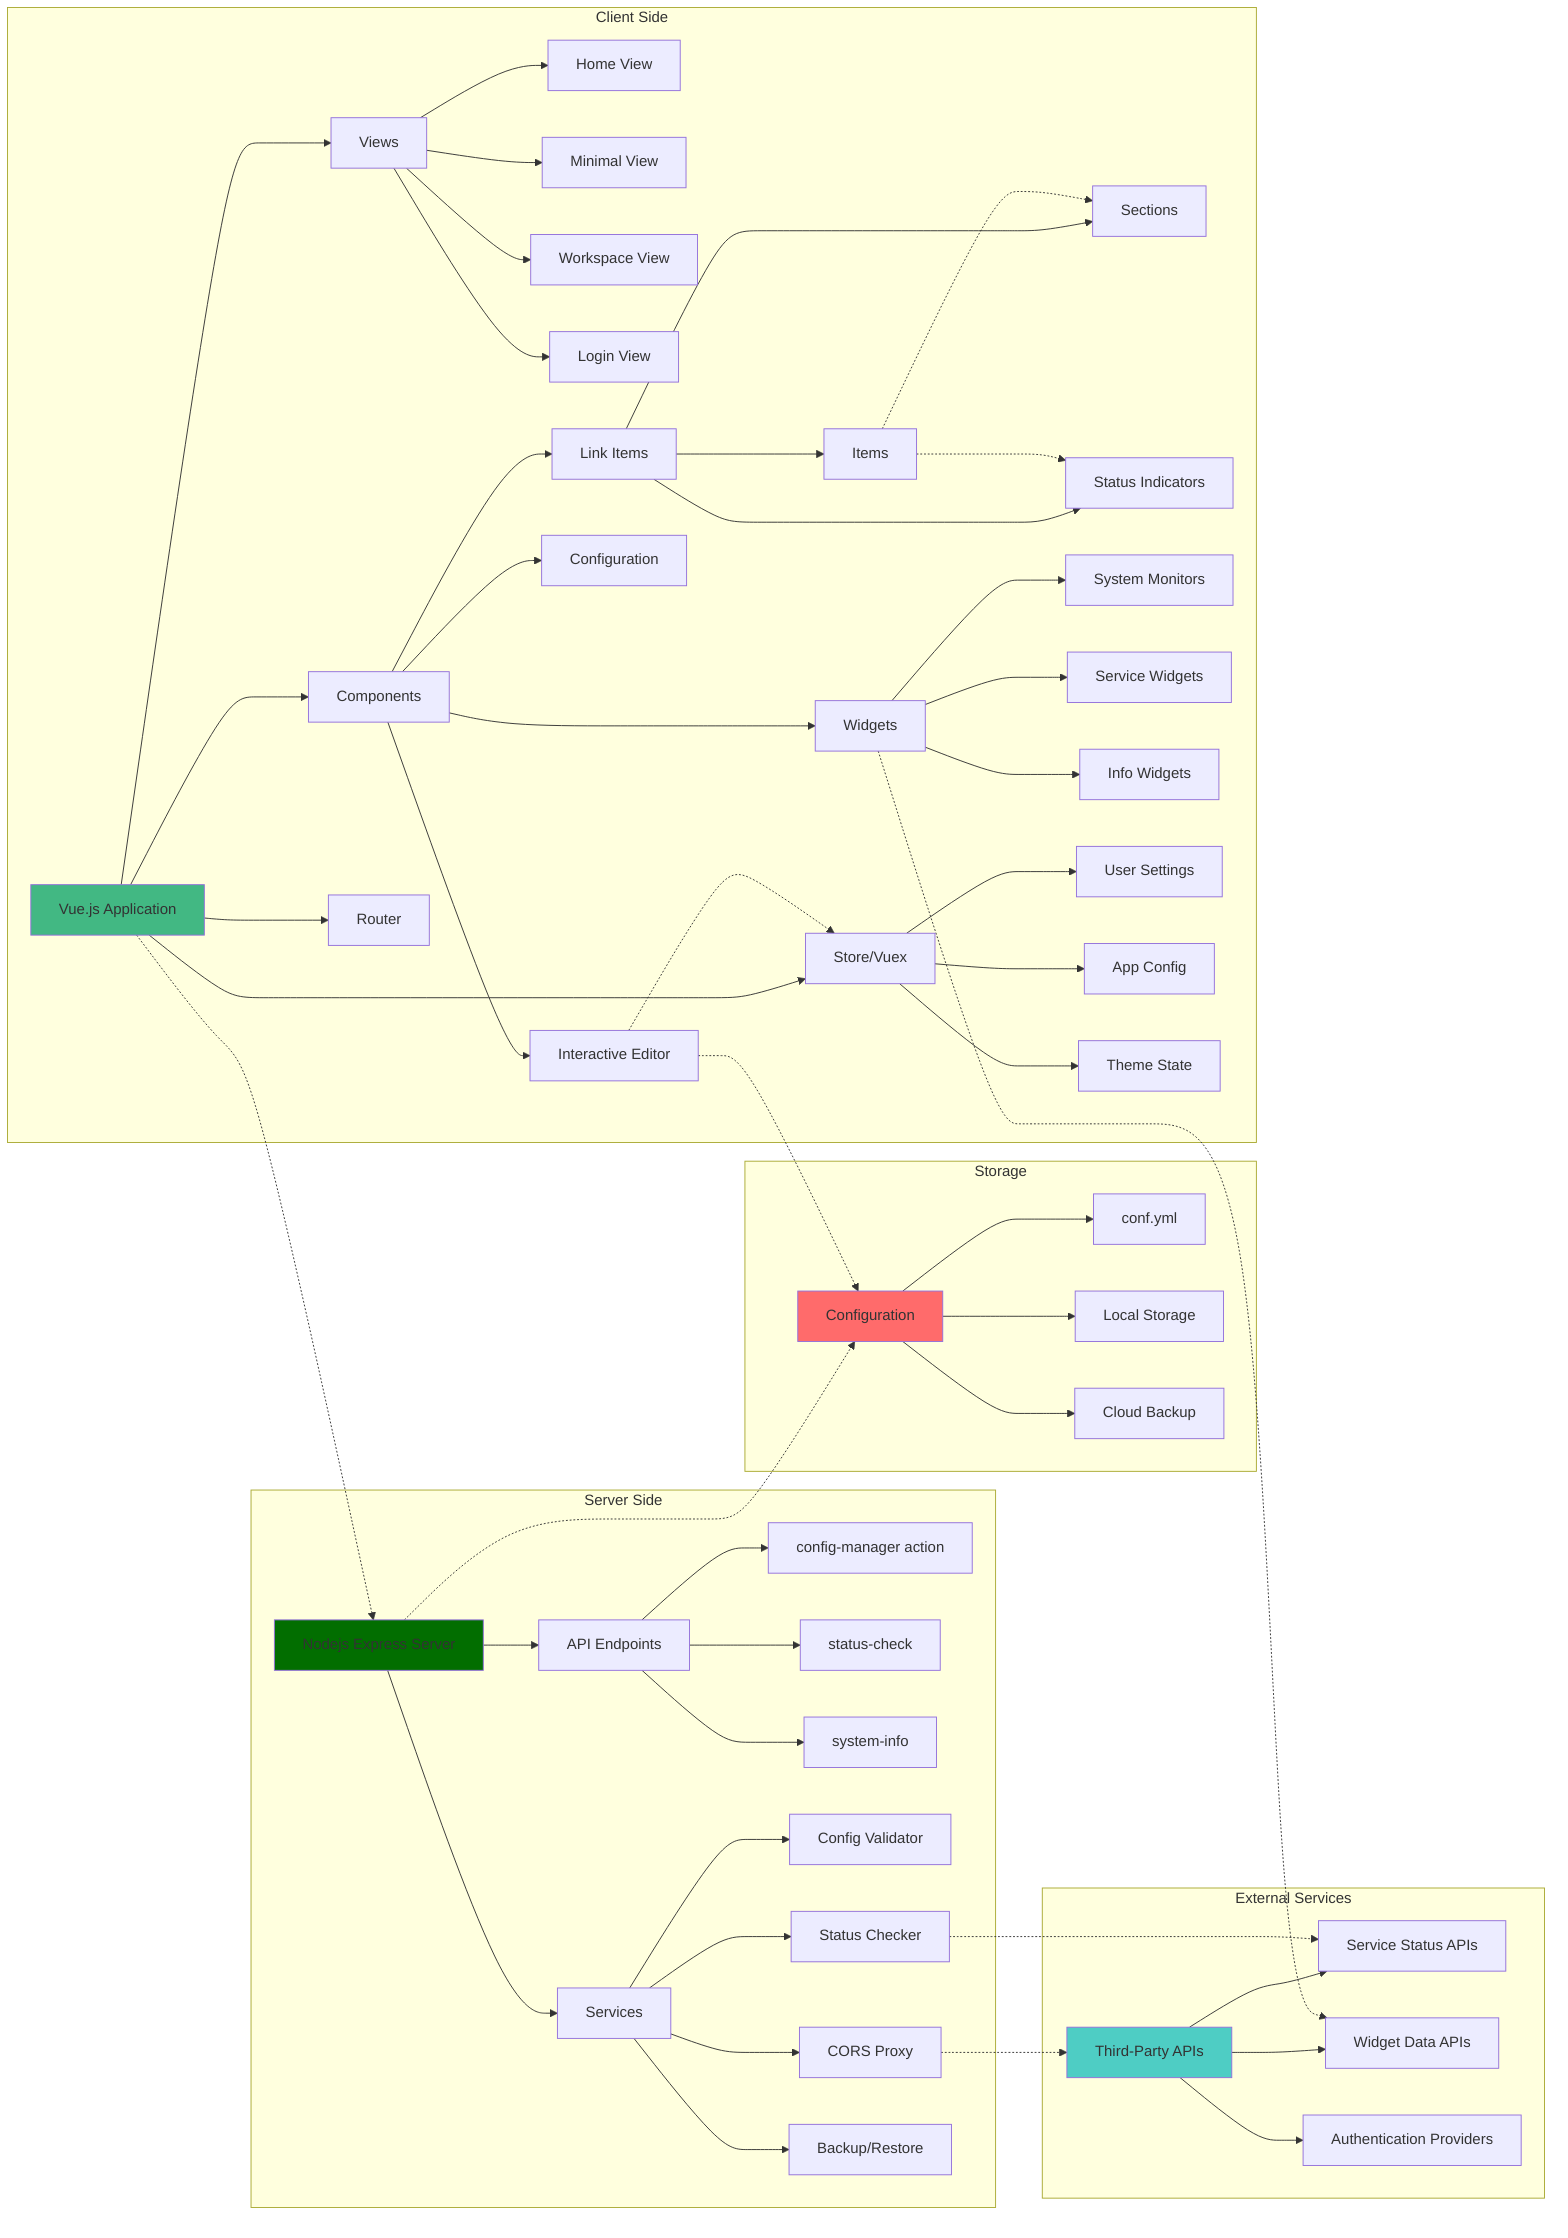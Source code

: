 graph LR
    subgraph "Client Side"
        A[Vue.js Application]
        A --> B[Views]
        A --> C[Components]
        A --> D[Store/Vuex]
        A --> E[Router]

        B --> B1[Home View]
        B --> B2[Minimal View]
        B --> B3[Workspace View]
        B --> B4[Login View]

        C --> C1[Link Items]
        C --> C2[Widgets]
        C --> C3[Configuration]
        C --> C4[Interactive Editor]

        C1 --> C11[Sections]
        C1 --> C12[Items]
        C12 -.-> C11
        C1 --> C13[Status Indicators]
        C12 -.-> C13

        C2 --> C21[System Monitors]
        C2 --> C22[Service Widgets]
        C2 --> C23[Info Widgets]

        D --> D1[User Settings]
        D --> D2[App Config]
        D --> D3[Theme State]
    end

    subgraph "Server Side"
        F[Nodejs Express Server]
        F --> G[API Endpoints]
        F --> H[Services]

        G --> G1[config-manager action]
        G --> G2[status-check]
        G --> G3[system-info]

        H --> H1[Config Validator]
        H --> H2[Status Checker]
        H --> H3[CORS Proxy]
        H --> H4[Backup/Restore]
    end

    subgraph "Storage"
        I[Configuration]
        I --> I1[conf.yml]
        I --> I2[Local Storage]
        I --> I3[Cloud Backup]
    end

    subgraph "External Services"
        J[Third-Party APIs]
        J --> J1[Service Status APIs]
        J --> J2[Widget Data APIs]
        J --> J3[Authentication Providers]
    end

    A -.-> F
    F -.-> I
    H3 -.-> J
    C2 -.-> J2
    H2 -.-> J1
    C4 -.-> D
    C4 -.-> I

    style A fill:#42b883
    style F fill:#026e00
    style I fill:#ff6b6b
    style J fill:#4ecdc4